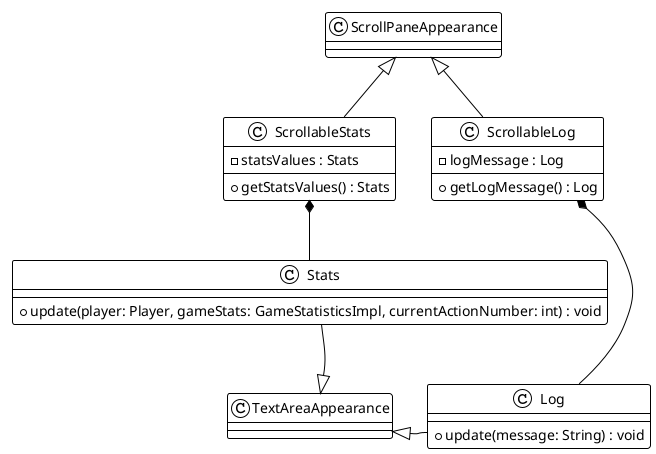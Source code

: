 @startuml StatsLog
!theme plain
class Log extends TextAreaAppearance {
    + update(message: String) : void
}
Log -down[hidden] TextAreaAppearance
class Stats extends TextAreaAppearance {
    + update(player: Player, gameStats: GameStatisticsImpl, currentActionNumber: int) : void
}
class ScrollableLog extends ScrollPaneAppearance {
    - logMessage : Log
    + getLogMessage() : Log
}
class ScrollableStats extends ScrollPaneAppearance  {
    - statsValues : Stats
    + getStatsValues() : Stats
}
ScrollableStats *-down- Stats
ScrollableLog *-down- Log
ScrollableLog -down[hidden]-o Stats
TextAreaAppearance -up[hidden]-o Stats
TextAreaAppearance -up[hidden]-o Log
@enduml

@startuml GameStatistics
!theme plain
interface GameStatistics {
    increaseKilledEnemies() : void
    increaseCompletedRooms() : void
    increaseCollectedArtefacts() : void
    increaseAttackActionCounter() : void
    increaseMoveActionCounter() : void
    getKilledEnemies() : int
    getCompletedRooms() : int
    getCollectedArtefacts() : int
    getAttackActionCounter() : int
    getMoveActionCounter() : int
}
class GameStatisticsImpl implements GameStatistics
@enduml

